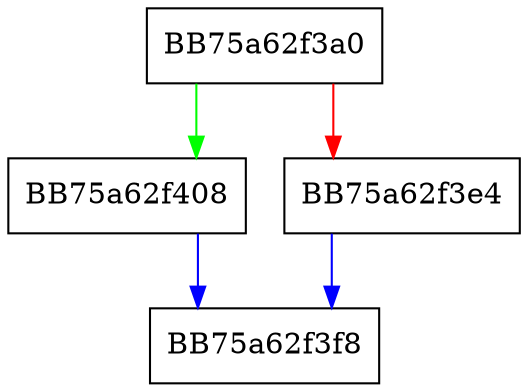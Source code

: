 digraph GetParamInfo {
  node [shape="box"];
  graph [splines=ortho];
  BB75a62f3a0 -> BB75a62f408 [color="green"];
  BB75a62f3a0 -> BB75a62f3e4 [color="red"];
  BB75a62f3e4 -> BB75a62f3f8 [color="blue"];
  BB75a62f408 -> BB75a62f3f8 [color="blue"];
}